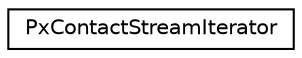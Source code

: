 digraph "Graphical Class Hierarchy"
{
  edge [fontname="Helvetica",fontsize="10",labelfontname="Helvetica",labelfontsize="10"];
  node [fontname="Helvetica",fontsize="10",shape=record];
  rankdir="LR";
  Node0 [label="PxContactStreamIterator",height=0.2,width=0.4,color="black", fillcolor="white", style="filled",URL="$structPxContactStreamIterator.html",tooltip="A class to iterate over a compressed contact stream. This supports read-only access to the various co..."];
}
